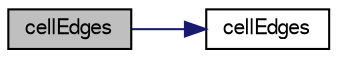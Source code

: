 digraph "cellEdges"
{
  bgcolor="transparent";
  edge [fontname="FreeSans",fontsize="10",labelfontname="FreeSans",labelfontsize="10"];
  node [fontname="FreeSans",fontsize="10",shape=record];
  rankdir="LR";
  Node53509 [label="cellEdges",height=0.2,width=0.4,color="black", fillcolor="grey75", style="filled", fontcolor="black"];
  Node53509 -> Node53510 [color="midnightblue",fontsize="10",style="solid",fontname="FreeSans"];
  Node53510 [label="cellEdges",height=0.2,width=0.4,color="black",URL="$a27530.html#a29ec14ff1e343af734485c48f0cf7856"];
}
